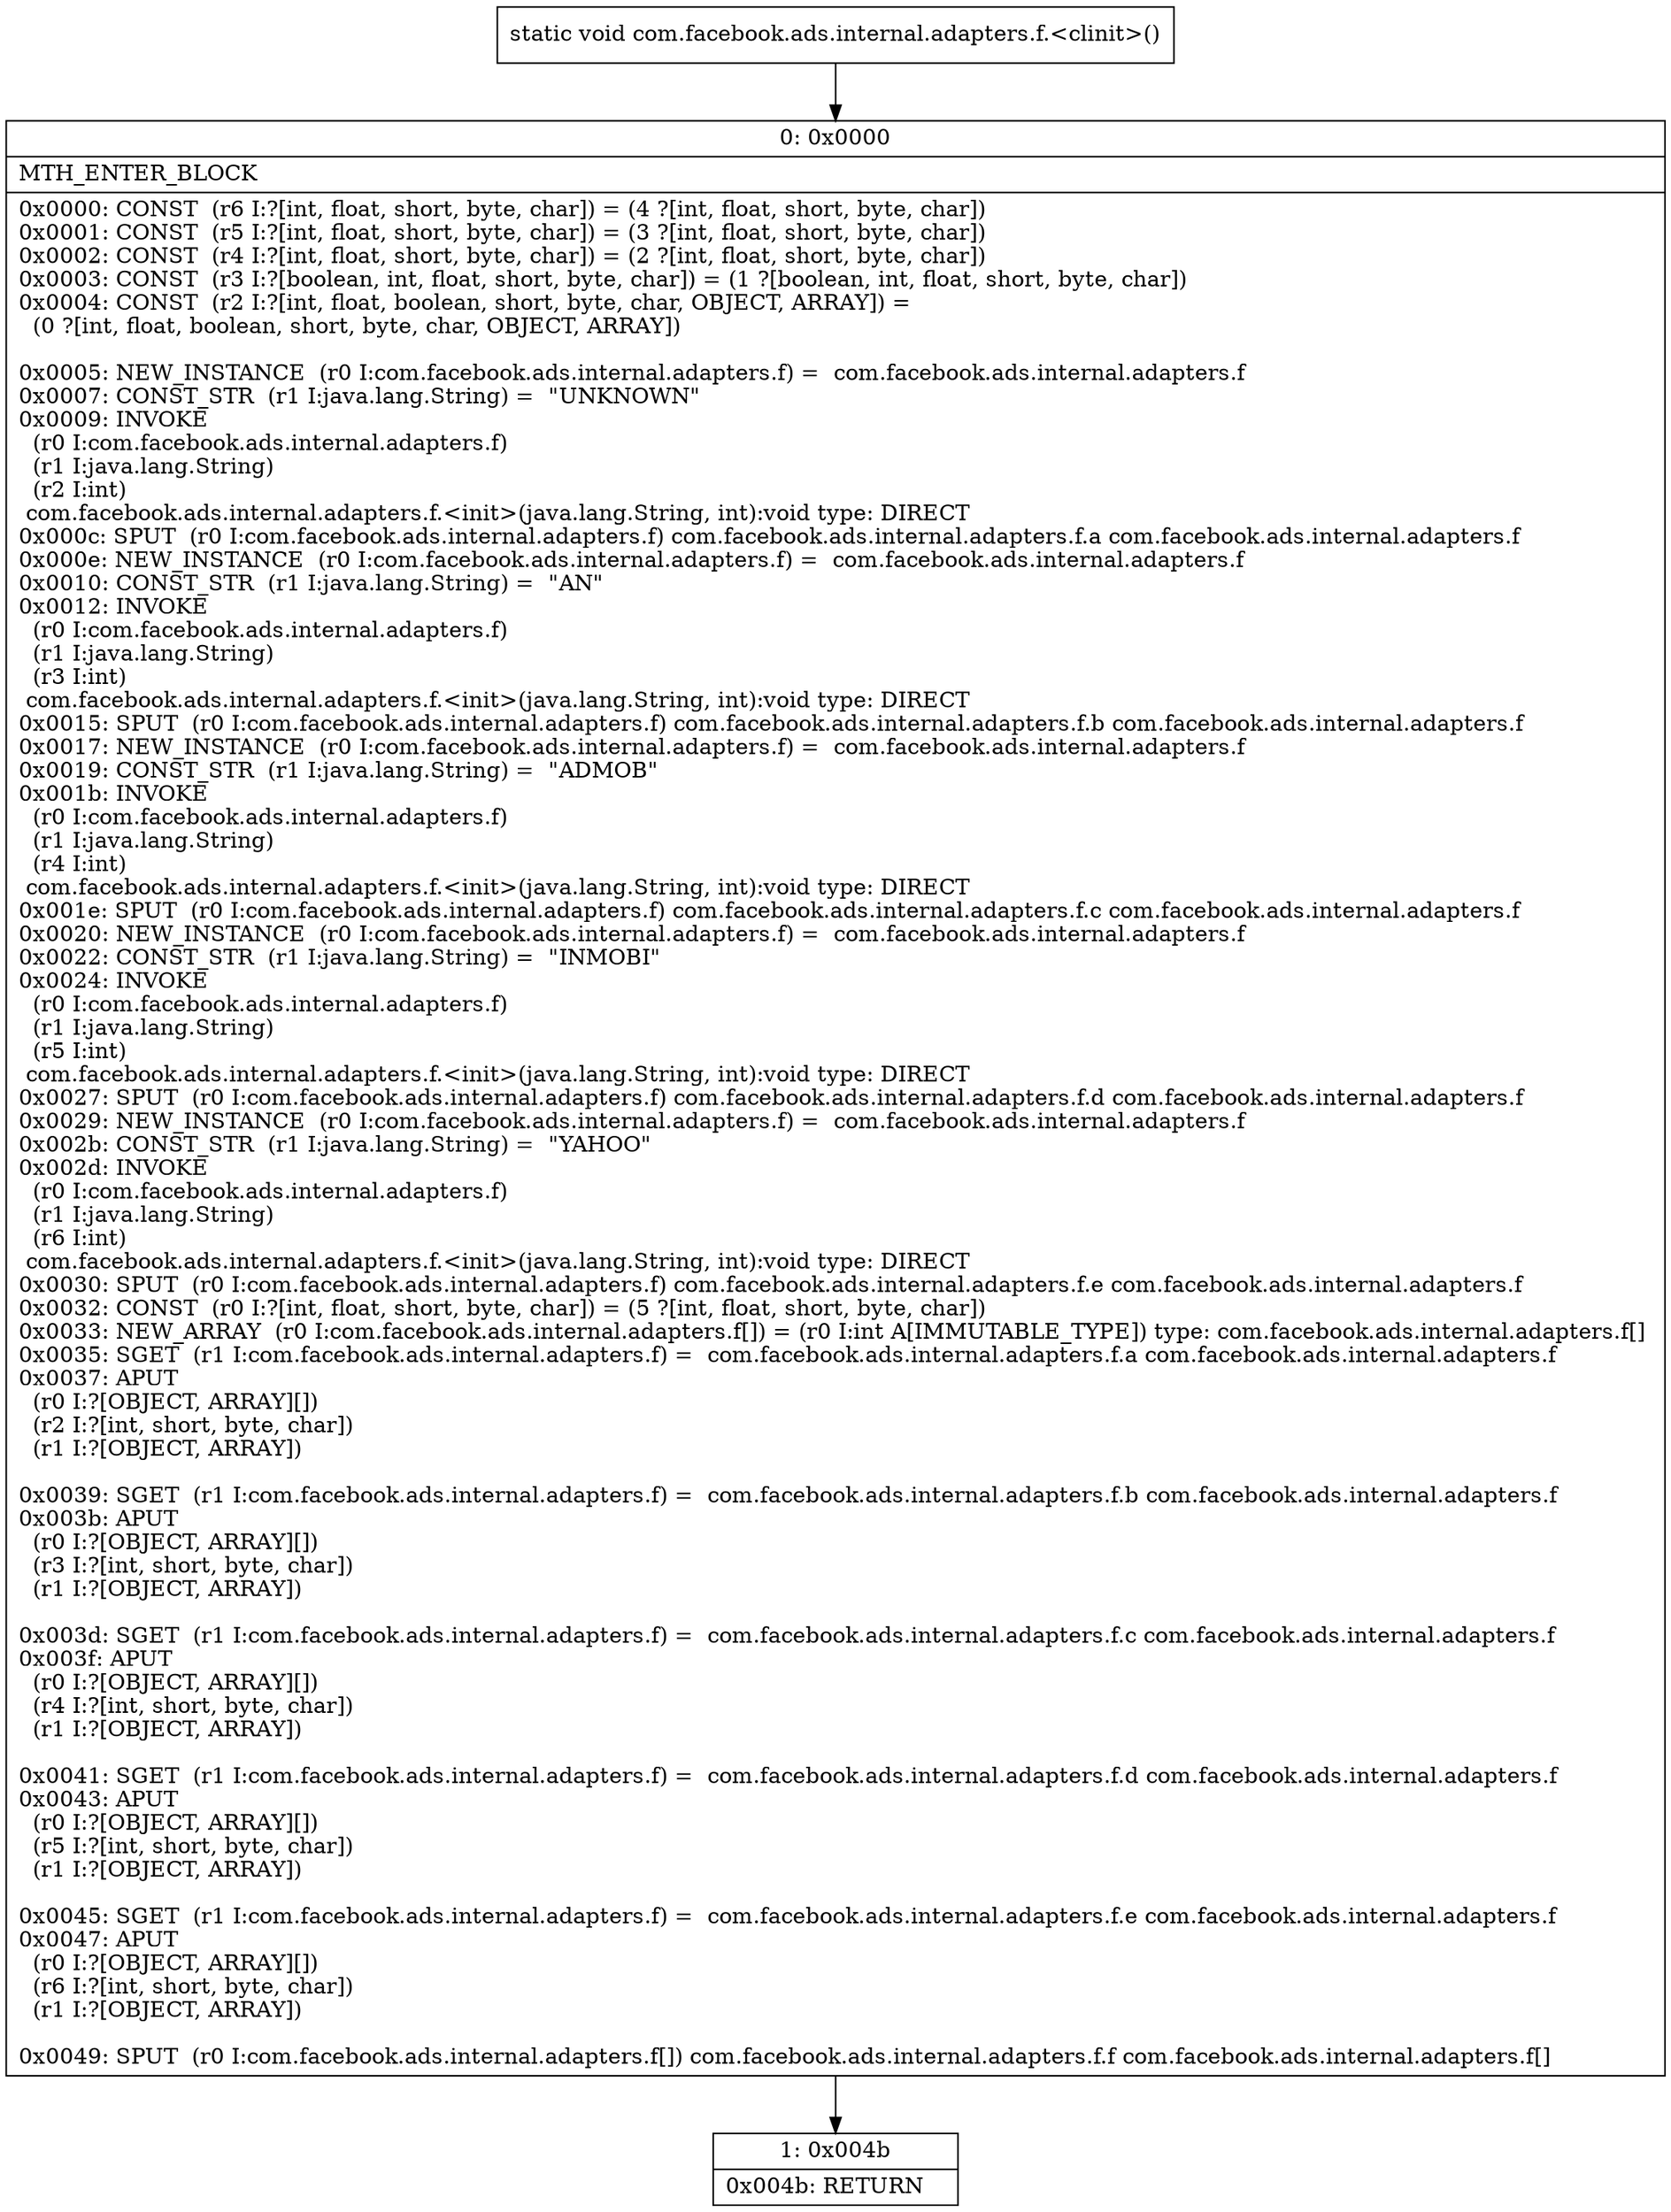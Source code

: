 digraph "CFG forcom.facebook.ads.internal.adapters.f.\<clinit\>()V" {
Node_0 [shape=record,label="{0\:\ 0x0000|MTH_ENTER_BLOCK\l|0x0000: CONST  (r6 I:?[int, float, short, byte, char]) = (4 ?[int, float, short, byte, char]) \l0x0001: CONST  (r5 I:?[int, float, short, byte, char]) = (3 ?[int, float, short, byte, char]) \l0x0002: CONST  (r4 I:?[int, float, short, byte, char]) = (2 ?[int, float, short, byte, char]) \l0x0003: CONST  (r3 I:?[boolean, int, float, short, byte, char]) = (1 ?[boolean, int, float, short, byte, char]) \l0x0004: CONST  (r2 I:?[int, float, boolean, short, byte, char, OBJECT, ARRAY]) = \l  (0 ?[int, float, boolean, short, byte, char, OBJECT, ARRAY])\l \l0x0005: NEW_INSTANCE  (r0 I:com.facebook.ads.internal.adapters.f) =  com.facebook.ads.internal.adapters.f \l0x0007: CONST_STR  (r1 I:java.lang.String) =  \"UNKNOWN\" \l0x0009: INVOKE  \l  (r0 I:com.facebook.ads.internal.adapters.f)\l  (r1 I:java.lang.String)\l  (r2 I:int)\l com.facebook.ads.internal.adapters.f.\<init\>(java.lang.String, int):void type: DIRECT \l0x000c: SPUT  (r0 I:com.facebook.ads.internal.adapters.f) com.facebook.ads.internal.adapters.f.a com.facebook.ads.internal.adapters.f \l0x000e: NEW_INSTANCE  (r0 I:com.facebook.ads.internal.adapters.f) =  com.facebook.ads.internal.adapters.f \l0x0010: CONST_STR  (r1 I:java.lang.String) =  \"AN\" \l0x0012: INVOKE  \l  (r0 I:com.facebook.ads.internal.adapters.f)\l  (r1 I:java.lang.String)\l  (r3 I:int)\l com.facebook.ads.internal.adapters.f.\<init\>(java.lang.String, int):void type: DIRECT \l0x0015: SPUT  (r0 I:com.facebook.ads.internal.adapters.f) com.facebook.ads.internal.adapters.f.b com.facebook.ads.internal.adapters.f \l0x0017: NEW_INSTANCE  (r0 I:com.facebook.ads.internal.adapters.f) =  com.facebook.ads.internal.adapters.f \l0x0019: CONST_STR  (r1 I:java.lang.String) =  \"ADMOB\" \l0x001b: INVOKE  \l  (r0 I:com.facebook.ads.internal.adapters.f)\l  (r1 I:java.lang.String)\l  (r4 I:int)\l com.facebook.ads.internal.adapters.f.\<init\>(java.lang.String, int):void type: DIRECT \l0x001e: SPUT  (r0 I:com.facebook.ads.internal.adapters.f) com.facebook.ads.internal.adapters.f.c com.facebook.ads.internal.adapters.f \l0x0020: NEW_INSTANCE  (r0 I:com.facebook.ads.internal.adapters.f) =  com.facebook.ads.internal.adapters.f \l0x0022: CONST_STR  (r1 I:java.lang.String) =  \"INMOBI\" \l0x0024: INVOKE  \l  (r0 I:com.facebook.ads.internal.adapters.f)\l  (r1 I:java.lang.String)\l  (r5 I:int)\l com.facebook.ads.internal.adapters.f.\<init\>(java.lang.String, int):void type: DIRECT \l0x0027: SPUT  (r0 I:com.facebook.ads.internal.adapters.f) com.facebook.ads.internal.adapters.f.d com.facebook.ads.internal.adapters.f \l0x0029: NEW_INSTANCE  (r0 I:com.facebook.ads.internal.adapters.f) =  com.facebook.ads.internal.adapters.f \l0x002b: CONST_STR  (r1 I:java.lang.String) =  \"YAHOO\" \l0x002d: INVOKE  \l  (r0 I:com.facebook.ads.internal.adapters.f)\l  (r1 I:java.lang.String)\l  (r6 I:int)\l com.facebook.ads.internal.adapters.f.\<init\>(java.lang.String, int):void type: DIRECT \l0x0030: SPUT  (r0 I:com.facebook.ads.internal.adapters.f) com.facebook.ads.internal.adapters.f.e com.facebook.ads.internal.adapters.f \l0x0032: CONST  (r0 I:?[int, float, short, byte, char]) = (5 ?[int, float, short, byte, char]) \l0x0033: NEW_ARRAY  (r0 I:com.facebook.ads.internal.adapters.f[]) = (r0 I:int A[IMMUTABLE_TYPE]) type: com.facebook.ads.internal.adapters.f[] \l0x0035: SGET  (r1 I:com.facebook.ads.internal.adapters.f) =  com.facebook.ads.internal.adapters.f.a com.facebook.ads.internal.adapters.f \l0x0037: APUT  \l  (r0 I:?[OBJECT, ARRAY][])\l  (r2 I:?[int, short, byte, char])\l  (r1 I:?[OBJECT, ARRAY])\l \l0x0039: SGET  (r1 I:com.facebook.ads.internal.adapters.f) =  com.facebook.ads.internal.adapters.f.b com.facebook.ads.internal.adapters.f \l0x003b: APUT  \l  (r0 I:?[OBJECT, ARRAY][])\l  (r3 I:?[int, short, byte, char])\l  (r1 I:?[OBJECT, ARRAY])\l \l0x003d: SGET  (r1 I:com.facebook.ads.internal.adapters.f) =  com.facebook.ads.internal.adapters.f.c com.facebook.ads.internal.adapters.f \l0x003f: APUT  \l  (r0 I:?[OBJECT, ARRAY][])\l  (r4 I:?[int, short, byte, char])\l  (r1 I:?[OBJECT, ARRAY])\l \l0x0041: SGET  (r1 I:com.facebook.ads.internal.adapters.f) =  com.facebook.ads.internal.adapters.f.d com.facebook.ads.internal.adapters.f \l0x0043: APUT  \l  (r0 I:?[OBJECT, ARRAY][])\l  (r5 I:?[int, short, byte, char])\l  (r1 I:?[OBJECT, ARRAY])\l \l0x0045: SGET  (r1 I:com.facebook.ads.internal.adapters.f) =  com.facebook.ads.internal.adapters.f.e com.facebook.ads.internal.adapters.f \l0x0047: APUT  \l  (r0 I:?[OBJECT, ARRAY][])\l  (r6 I:?[int, short, byte, char])\l  (r1 I:?[OBJECT, ARRAY])\l \l0x0049: SPUT  (r0 I:com.facebook.ads.internal.adapters.f[]) com.facebook.ads.internal.adapters.f.f com.facebook.ads.internal.adapters.f[] \l}"];
Node_1 [shape=record,label="{1\:\ 0x004b|0x004b: RETURN   \l}"];
MethodNode[shape=record,label="{static void com.facebook.ads.internal.adapters.f.\<clinit\>() }"];
MethodNode -> Node_0;
Node_0 -> Node_1;
}

